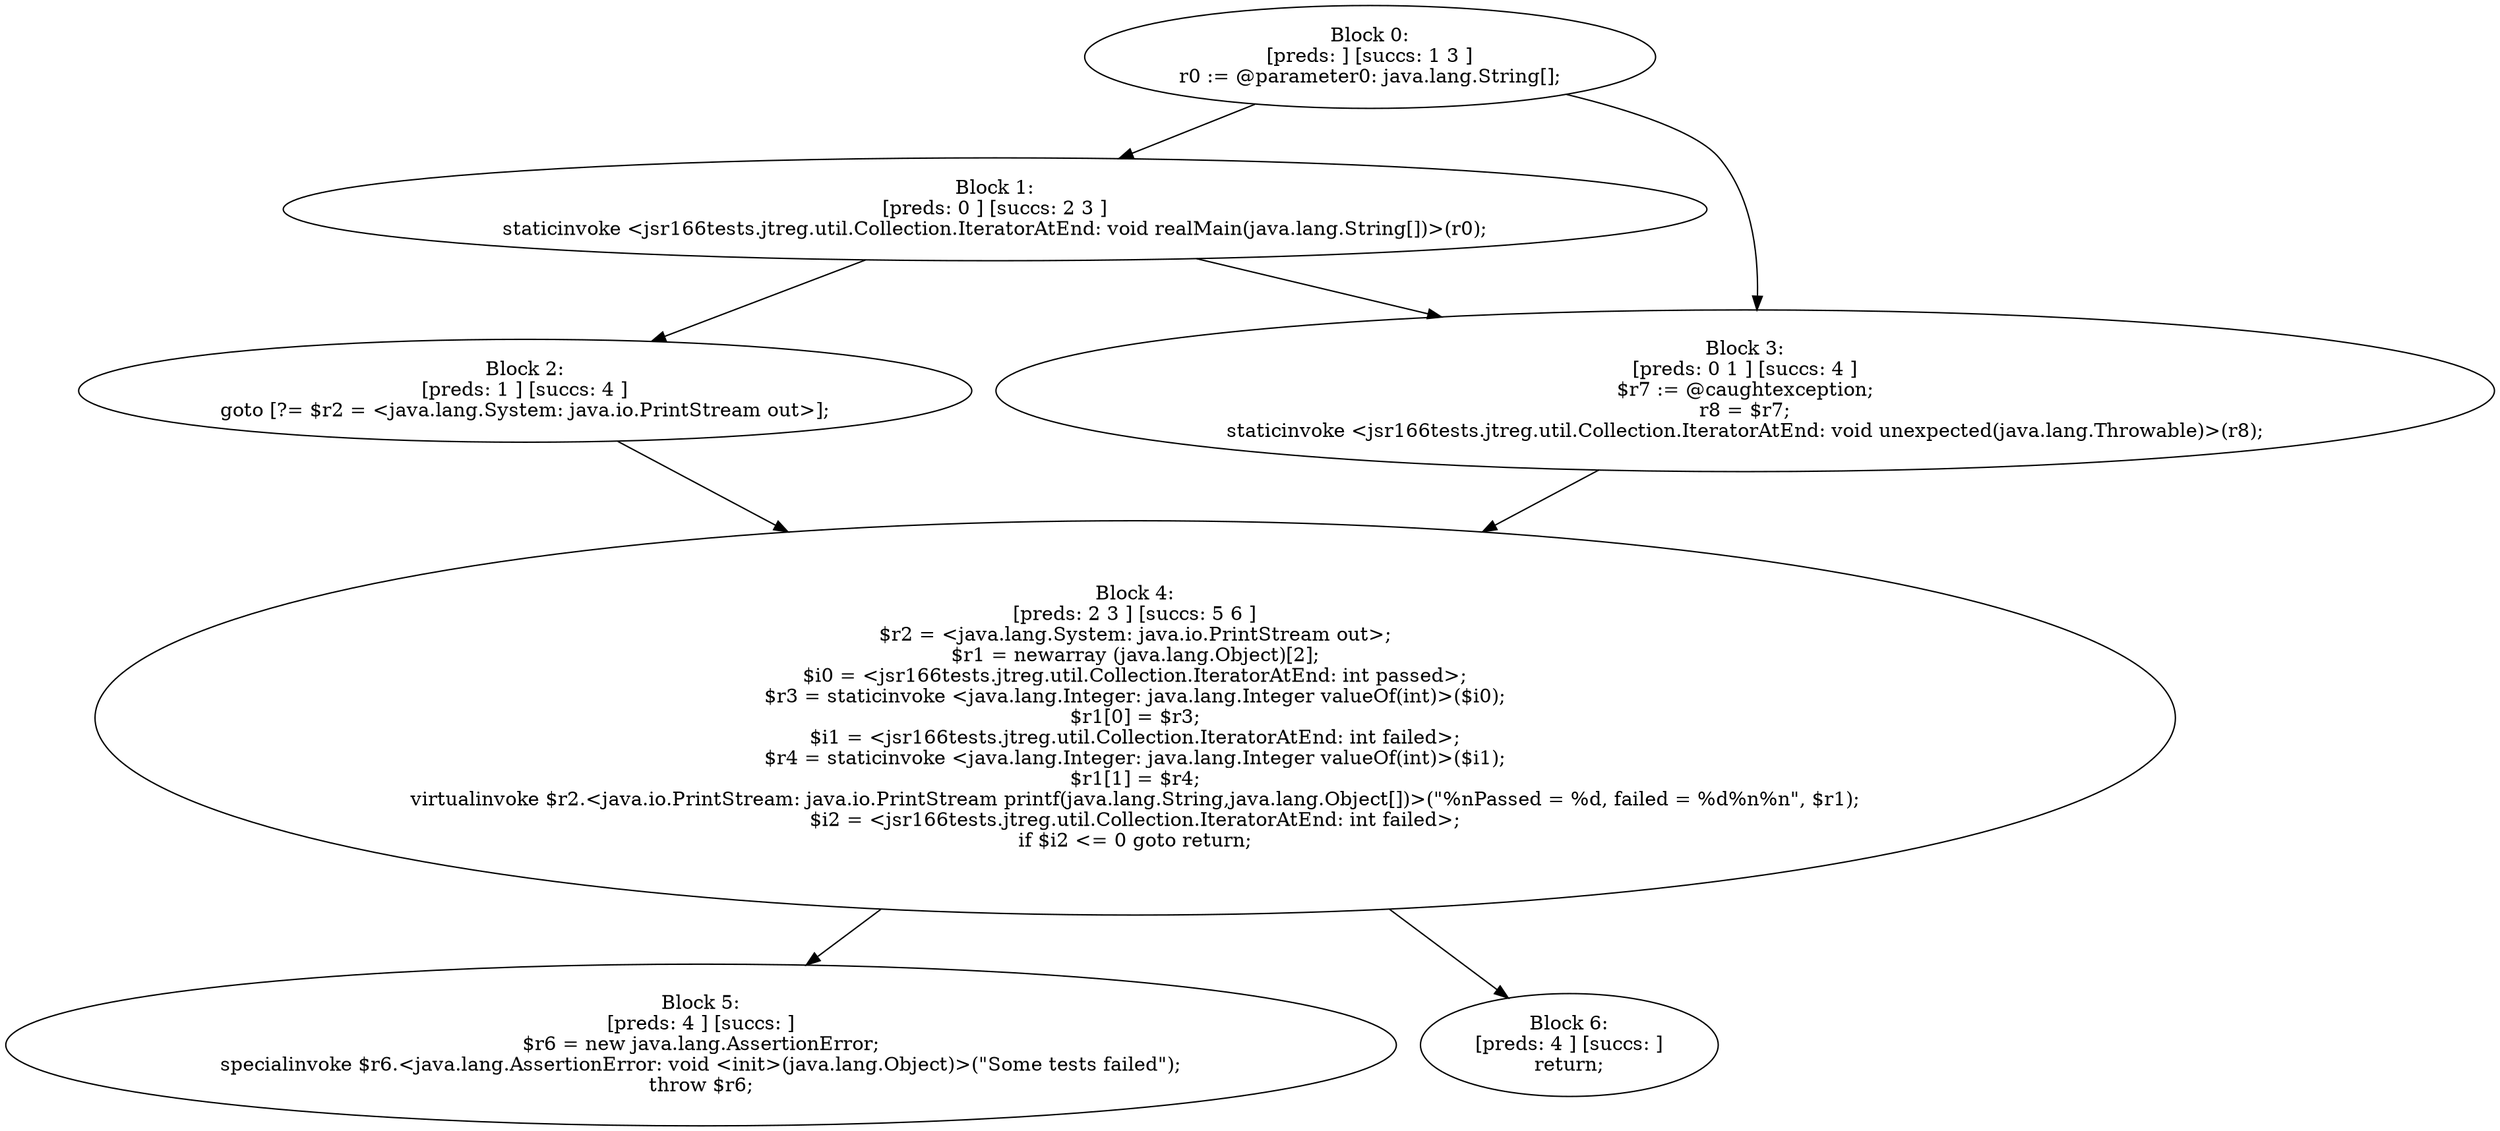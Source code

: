 digraph "unitGraph" {
    "Block 0:
[preds: ] [succs: 1 3 ]
r0 := @parameter0: java.lang.String[];
"
    "Block 1:
[preds: 0 ] [succs: 2 3 ]
staticinvoke <jsr166tests.jtreg.util.Collection.IteratorAtEnd: void realMain(java.lang.String[])>(r0);
"
    "Block 2:
[preds: 1 ] [succs: 4 ]
goto [?= $r2 = <java.lang.System: java.io.PrintStream out>];
"
    "Block 3:
[preds: 0 1 ] [succs: 4 ]
$r7 := @caughtexception;
r8 = $r7;
staticinvoke <jsr166tests.jtreg.util.Collection.IteratorAtEnd: void unexpected(java.lang.Throwable)>(r8);
"
    "Block 4:
[preds: 2 3 ] [succs: 5 6 ]
$r2 = <java.lang.System: java.io.PrintStream out>;
$r1 = newarray (java.lang.Object)[2];
$i0 = <jsr166tests.jtreg.util.Collection.IteratorAtEnd: int passed>;
$r3 = staticinvoke <java.lang.Integer: java.lang.Integer valueOf(int)>($i0);
$r1[0] = $r3;
$i1 = <jsr166tests.jtreg.util.Collection.IteratorAtEnd: int failed>;
$r4 = staticinvoke <java.lang.Integer: java.lang.Integer valueOf(int)>($i1);
$r1[1] = $r4;
virtualinvoke $r2.<java.io.PrintStream: java.io.PrintStream printf(java.lang.String,java.lang.Object[])>(\"%nPassed = %d, failed = %d%n%n\", $r1);
$i2 = <jsr166tests.jtreg.util.Collection.IteratorAtEnd: int failed>;
if $i2 <= 0 goto return;
"
    "Block 5:
[preds: 4 ] [succs: ]
$r6 = new java.lang.AssertionError;
specialinvoke $r6.<java.lang.AssertionError: void <init>(java.lang.Object)>(\"Some tests failed\");
throw $r6;
"
    "Block 6:
[preds: 4 ] [succs: ]
return;
"
    "Block 0:
[preds: ] [succs: 1 3 ]
r0 := @parameter0: java.lang.String[];
"->"Block 1:
[preds: 0 ] [succs: 2 3 ]
staticinvoke <jsr166tests.jtreg.util.Collection.IteratorAtEnd: void realMain(java.lang.String[])>(r0);
";
    "Block 0:
[preds: ] [succs: 1 3 ]
r0 := @parameter0: java.lang.String[];
"->"Block 3:
[preds: 0 1 ] [succs: 4 ]
$r7 := @caughtexception;
r8 = $r7;
staticinvoke <jsr166tests.jtreg.util.Collection.IteratorAtEnd: void unexpected(java.lang.Throwable)>(r8);
";
    "Block 1:
[preds: 0 ] [succs: 2 3 ]
staticinvoke <jsr166tests.jtreg.util.Collection.IteratorAtEnd: void realMain(java.lang.String[])>(r0);
"->"Block 2:
[preds: 1 ] [succs: 4 ]
goto [?= $r2 = <java.lang.System: java.io.PrintStream out>];
";
    "Block 1:
[preds: 0 ] [succs: 2 3 ]
staticinvoke <jsr166tests.jtreg.util.Collection.IteratorAtEnd: void realMain(java.lang.String[])>(r0);
"->"Block 3:
[preds: 0 1 ] [succs: 4 ]
$r7 := @caughtexception;
r8 = $r7;
staticinvoke <jsr166tests.jtreg.util.Collection.IteratorAtEnd: void unexpected(java.lang.Throwable)>(r8);
";
    "Block 2:
[preds: 1 ] [succs: 4 ]
goto [?= $r2 = <java.lang.System: java.io.PrintStream out>];
"->"Block 4:
[preds: 2 3 ] [succs: 5 6 ]
$r2 = <java.lang.System: java.io.PrintStream out>;
$r1 = newarray (java.lang.Object)[2];
$i0 = <jsr166tests.jtreg.util.Collection.IteratorAtEnd: int passed>;
$r3 = staticinvoke <java.lang.Integer: java.lang.Integer valueOf(int)>($i0);
$r1[0] = $r3;
$i1 = <jsr166tests.jtreg.util.Collection.IteratorAtEnd: int failed>;
$r4 = staticinvoke <java.lang.Integer: java.lang.Integer valueOf(int)>($i1);
$r1[1] = $r4;
virtualinvoke $r2.<java.io.PrintStream: java.io.PrintStream printf(java.lang.String,java.lang.Object[])>(\"%nPassed = %d, failed = %d%n%n\", $r1);
$i2 = <jsr166tests.jtreg.util.Collection.IteratorAtEnd: int failed>;
if $i2 <= 0 goto return;
";
    "Block 3:
[preds: 0 1 ] [succs: 4 ]
$r7 := @caughtexception;
r8 = $r7;
staticinvoke <jsr166tests.jtreg.util.Collection.IteratorAtEnd: void unexpected(java.lang.Throwable)>(r8);
"->"Block 4:
[preds: 2 3 ] [succs: 5 6 ]
$r2 = <java.lang.System: java.io.PrintStream out>;
$r1 = newarray (java.lang.Object)[2];
$i0 = <jsr166tests.jtreg.util.Collection.IteratorAtEnd: int passed>;
$r3 = staticinvoke <java.lang.Integer: java.lang.Integer valueOf(int)>($i0);
$r1[0] = $r3;
$i1 = <jsr166tests.jtreg.util.Collection.IteratorAtEnd: int failed>;
$r4 = staticinvoke <java.lang.Integer: java.lang.Integer valueOf(int)>($i1);
$r1[1] = $r4;
virtualinvoke $r2.<java.io.PrintStream: java.io.PrintStream printf(java.lang.String,java.lang.Object[])>(\"%nPassed = %d, failed = %d%n%n\", $r1);
$i2 = <jsr166tests.jtreg.util.Collection.IteratorAtEnd: int failed>;
if $i2 <= 0 goto return;
";
    "Block 4:
[preds: 2 3 ] [succs: 5 6 ]
$r2 = <java.lang.System: java.io.PrintStream out>;
$r1 = newarray (java.lang.Object)[2];
$i0 = <jsr166tests.jtreg.util.Collection.IteratorAtEnd: int passed>;
$r3 = staticinvoke <java.lang.Integer: java.lang.Integer valueOf(int)>($i0);
$r1[0] = $r3;
$i1 = <jsr166tests.jtreg.util.Collection.IteratorAtEnd: int failed>;
$r4 = staticinvoke <java.lang.Integer: java.lang.Integer valueOf(int)>($i1);
$r1[1] = $r4;
virtualinvoke $r2.<java.io.PrintStream: java.io.PrintStream printf(java.lang.String,java.lang.Object[])>(\"%nPassed = %d, failed = %d%n%n\", $r1);
$i2 = <jsr166tests.jtreg.util.Collection.IteratorAtEnd: int failed>;
if $i2 <= 0 goto return;
"->"Block 5:
[preds: 4 ] [succs: ]
$r6 = new java.lang.AssertionError;
specialinvoke $r6.<java.lang.AssertionError: void <init>(java.lang.Object)>(\"Some tests failed\");
throw $r6;
";
    "Block 4:
[preds: 2 3 ] [succs: 5 6 ]
$r2 = <java.lang.System: java.io.PrintStream out>;
$r1 = newarray (java.lang.Object)[2];
$i0 = <jsr166tests.jtreg.util.Collection.IteratorAtEnd: int passed>;
$r3 = staticinvoke <java.lang.Integer: java.lang.Integer valueOf(int)>($i0);
$r1[0] = $r3;
$i1 = <jsr166tests.jtreg.util.Collection.IteratorAtEnd: int failed>;
$r4 = staticinvoke <java.lang.Integer: java.lang.Integer valueOf(int)>($i1);
$r1[1] = $r4;
virtualinvoke $r2.<java.io.PrintStream: java.io.PrintStream printf(java.lang.String,java.lang.Object[])>(\"%nPassed = %d, failed = %d%n%n\", $r1);
$i2 = <jsr166tests.jtreg.util.Collection.IteratorAtEnd: int failed>;
if $i2 <= 0 goto return;
"->"Block 6:
[preds: 4 ] [succs: ]
return;
";
}
